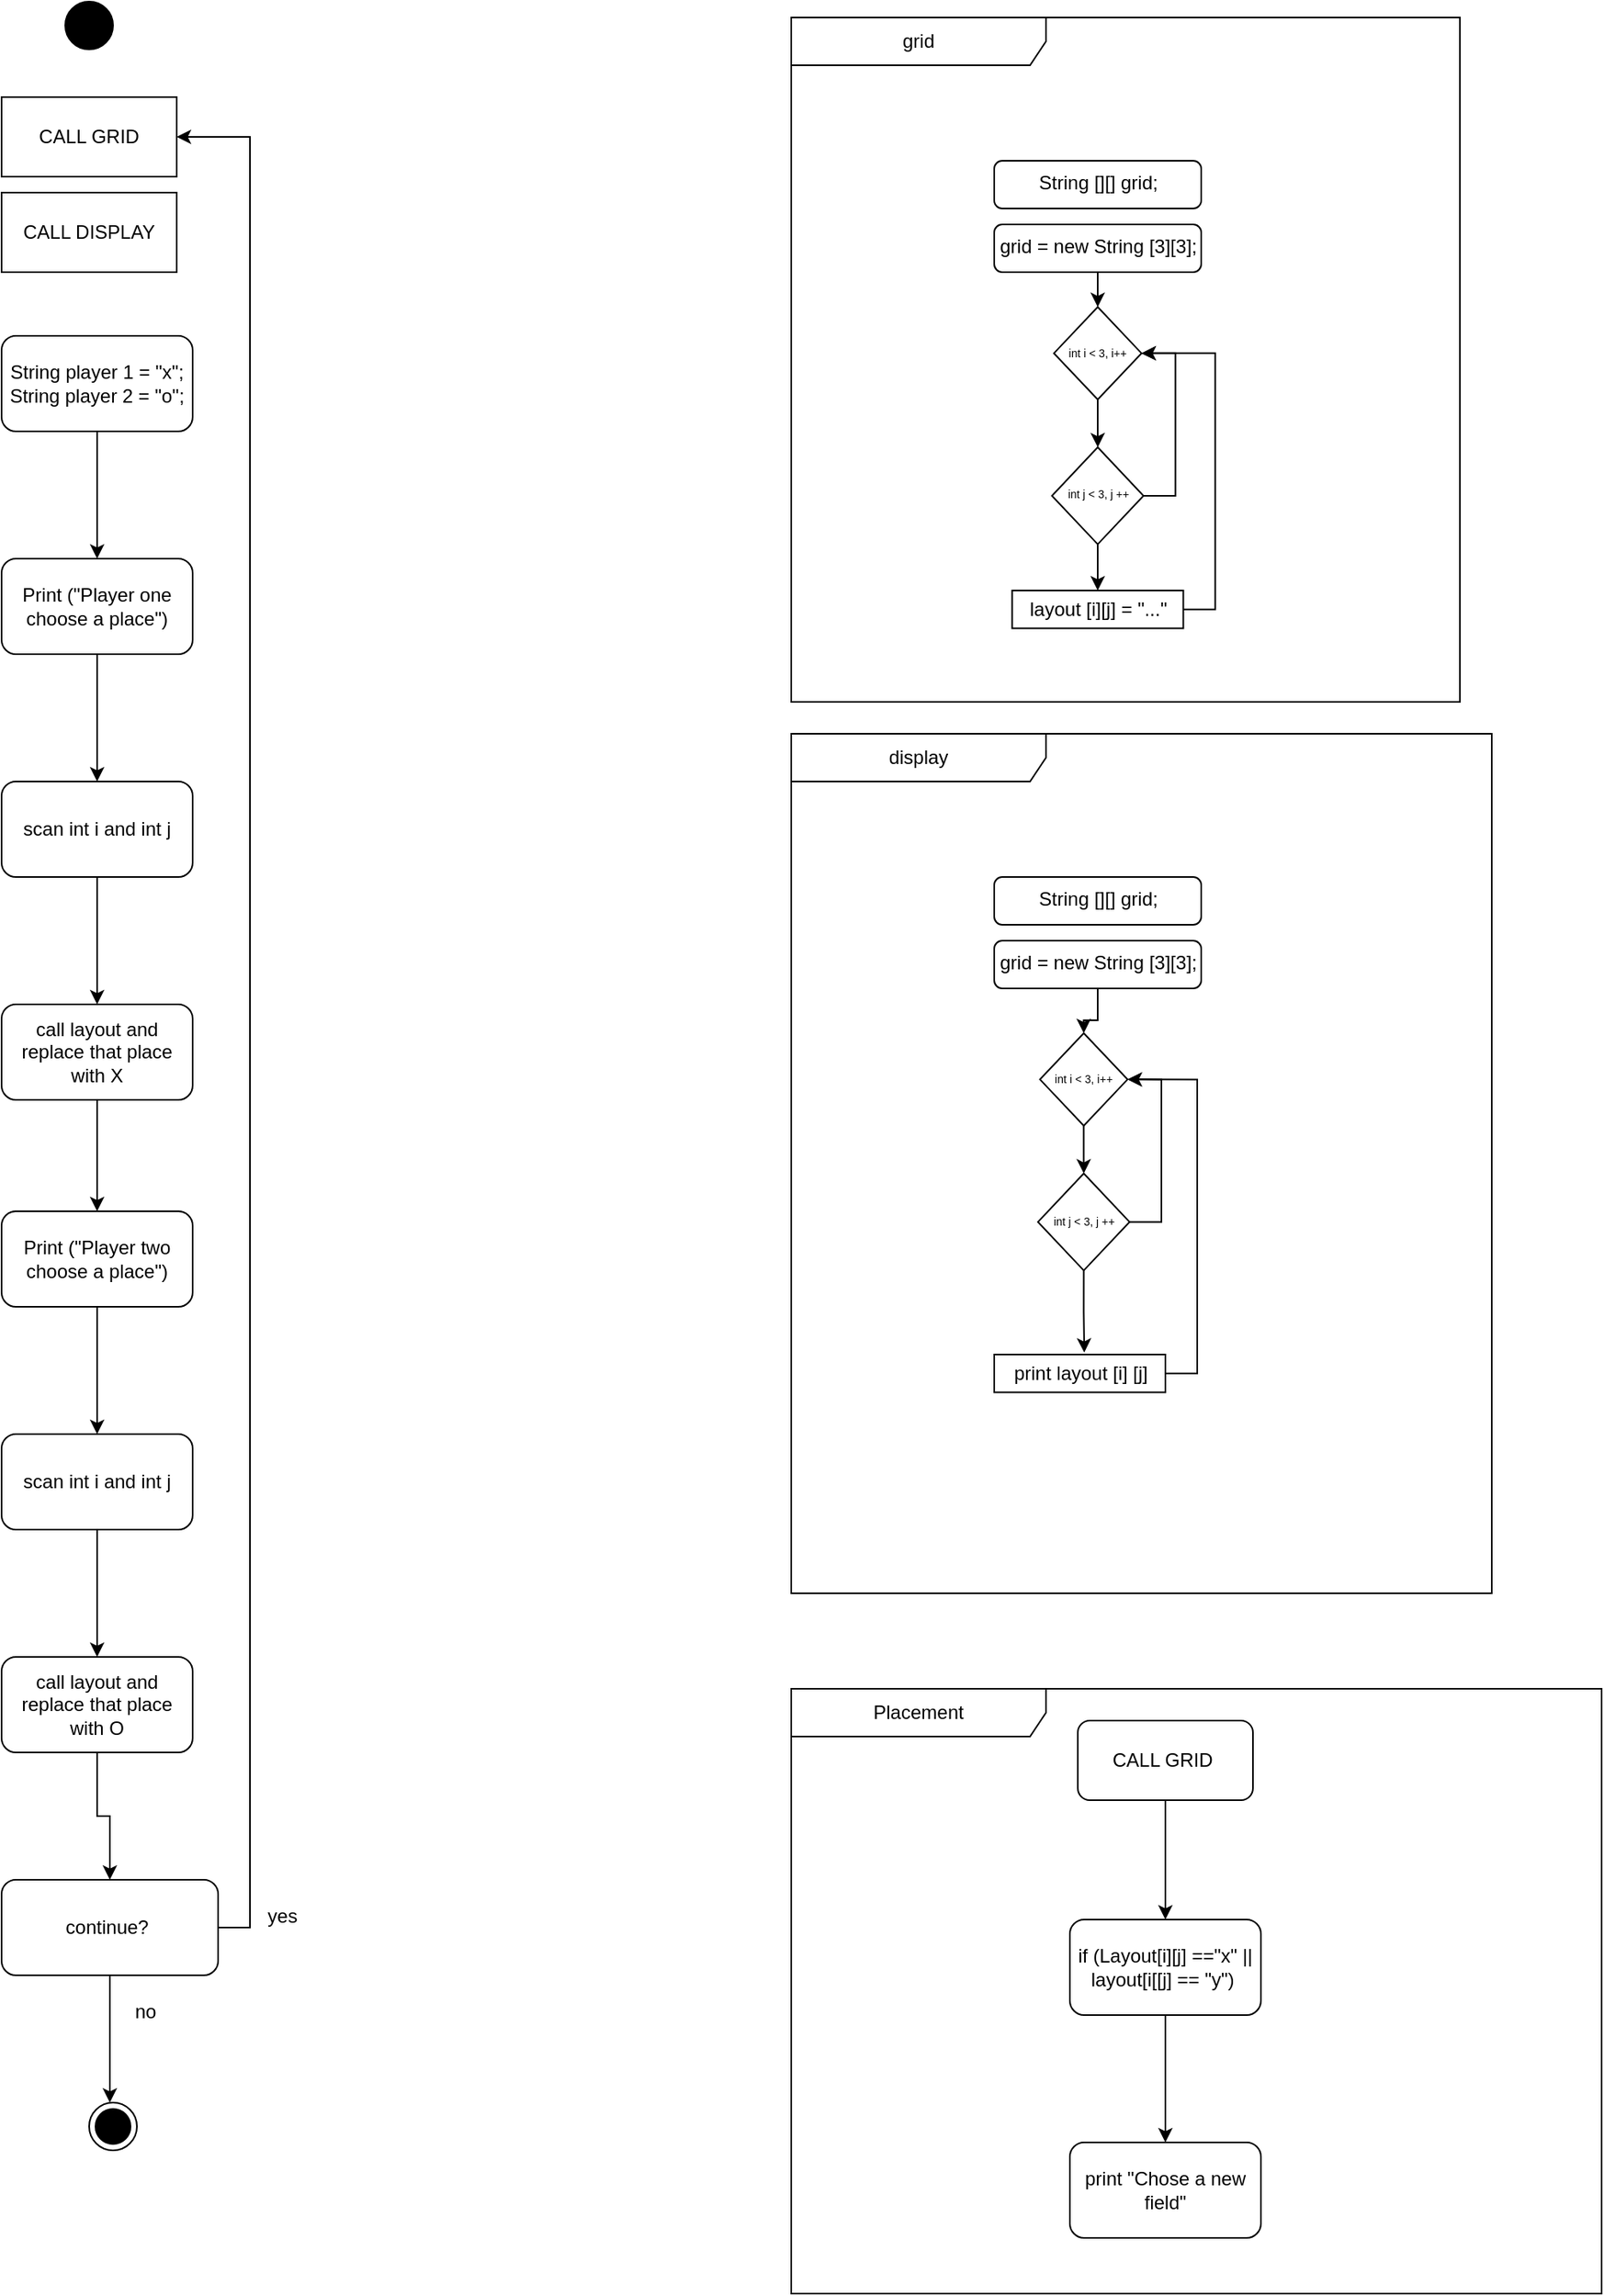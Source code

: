 <mxfile version="26.0.4">
  <diagram name="Page-1" id="_njR250KxawNv_KeZxcv">
    <mxGraphModel dx="1050" dy="537" grid="1" gridSize="10" guides="1" tooltips="1" connect="1" arrows="1" fold="1" page="1" pageScale="1" pageWidth="827" pageHeight="1169" math="0" shadow="0">
      <root>
        <mxCell id="0" />
        <mxCell id="1" parent="0" />
        <mxCell id="DI7ByeCIr9uxBluGpbQm-1" value="" style="ellipse;fillColor=strokeColor;html=1;" vertex="1" parent="1">
          <mxGeometry x="384" y="20" width="30" height="30" as="geometry" />
        </mxCell>
        <mxCell id="DI7ByeCIr9uxBluGpbQm-2" value="grid" style="shape=umlFrame;whiteSpace=wrap;html=1;pointerEvents=0;recursiveResize=0;container=1;collapsible=0;width=160;" vertex="1" parent="1">
          <mxGeometry x="840" y="30" width="420" height="430" as="geometry" />
        </mxCell>
        <mxCell id="DI7ByeCIr9uxBluGpbQm-5" value="String [][] grid;" style="html=1;align=center;verticalAlign=top;rounded=1;absoluteArcSize=1;arcSize=10;dashed=0;whiteSpace=wrap;" vertex="1" parent="DI7ByeCIr9uxBluGpbQm-2">
          <mxGeometry x="127.5" y="90" width="130" height="30" as="geometry" />
        </mxCell>
        <mxCell id="DI7ByeCIr9uxBluGpbQm-13" style="edgeStyle=orthogonalEdgeStyle;rounded=0;orthogonalLoop=1;jettySize=auto;html=1;entryX=0.5;entryY=0;entryDx=0;entryDy=0;" edge="1" parent="DI7ByeCIr9uxBluGpbQm-2" source="DI7ByeCIr9uxBluGpbQm-6" target="DI7ByeCIr9uxBluGpbQm-7">
          <mxGeometry relative="1" as="geometry" />
        </mxCell>
        <mxCell id="DI7ByeCIr9uxBluGpbQm-6" value="grid = new String [3][3];" style="html=1;align=center;verticalAlign=top;rounded=1;absoluteArcSize=1;arcSize=10;dashed=0;whiteSpace=wrap;" vertex="1" parent="DI7ByeCIr9uxBluGpbQm-2">
          <mxGeometry x="127.5" y="130" width="130" height="30" as="geometry" />
        </mxCell>
        <mxCell id="DI7ByeCIr9uxBluGpbQm-24" value="" style="edgeStyle=orthogonalEdgeStyle;rounded=0;orthogonalLoop=1;jettySize=auto;html=1;" edge="1" parent="DI7ByeCIr9uxBluGpbQm-2" source="DI7ByeCIr9uxBluGpbQm-7" target="DI7ByeCIr9uxBluGpbQm-23">
          <mxGeometry relative="1" as="geometry" />
        </mxCell>
        <mxCell id="DI7ByeCIr9uxBluGpbQm-7" value="int i &lt; 3, i++" style="rhombus;fontSize=7;" vertex="1" parent="DI7ByeCIr9uxBluGpbQm-2">
          <mxGeometry x="165" y="181.88" width="55" height="58.12" as="geometry" />
        </mxCell>
        <mxCell id="DI7ByeCIr9uxBluGpbQm-26" style="edgeStyle=orthogonalEdgeStyle;rounded=0;orthogonalLoop=1;jettySize=auto;html=1;exitX=1;exitY=0.5;exitDx=0;exitDy=0;entryX=1;entryY=0.5;entryDx=0;entryDy=0;" edge="1" parent="DI7ByeCIr9uxBluGpbQm-2" source="DI7ByeCIr9uxBluGpbQm-23" target="DI7ByeCIr9uxBluGpbQm-7">
          <mxGeometry relative="1" as="geometry" />
        </mxCell>
        <mxCell id="DI7ByeCIr9uxBluGpbQm-23" value="int j &amp;lt; 3, j ++" style="rhombus;whiteSpace=wrap;html=1;fontSize=7;" vertex="1" parent="DI7ByeCIr9uxBluGpbQm-2">
          <mxGeometry x="163.75" y="270" width="57.5" height="60.94" as="geometry" />
        </mxCell>
        <mxCell id="DI7ByeCIr9uxBluGpbQm-29" style="edgeStyle=orthogonalEdgeStyle;rounded=0;orthogonalLoop=1;jettySize=auto;html=1;exitX=1;exitY=0.5;exitDx=0;exitDy=0;entryX=1;entryY=0.5;entryDx=0;entryDy=0;" edge="1" parent="DI7ByeCIr9uxBluGpbQm-2" source="DI7ByeCIr9uxBluGpbQm-9" target="DI7ByeCIr9uxBluGpbQm-7">
          <mxGeometry relative="1" as="geometry" />
        </mxCell>
        <mxCell id="DI7ByeCIr9uxBluGpbQm-9" value="layout [i][j] = &quot;...&quot;" style="whiteSpace=wrap;html=1;" vertex="1" parent="DI7ByeCIr9uxBluGpbQm-2">
          <mxGeometry x="138.75" y="360" width="107.5" height="23.75" as="geometry" />
        </mxCell>
        <mxCell id="DI7ByeCIr9uxBluGpbQm-25" style="edgeStyle=orthogonalEdgeStyle;rounded=0;orthogonalLoop=1;jettySize=auto;html=1;exitX=0.5;exitY=1;exitDx=0;exitDy=0;entryX=0.5;entryY=0;entryDx=0;entryDy=0;" edge="1" parent="DI7ByeCIr9uxBluGpbQm-2" source="DI7ByeCIr9uxBluGpbQm-23" target="DI7ByeCIr9uxBluGpbQm-9">
          <mxGeometry relative="1" as="geometry" />
        </mxCell>
        <mxCell id="DI7ByeCIr9uxBluGpbQm-14" value="display" style="shape=umlFrame;whiteSpace=wrap;html=1;pointerEvents=0;recursiveResize=0;container=1;collapsible=0;width=160;" vertex="1" parent="1">
          <mxGeometry x="840" y="480" width="440" height="540" as="geometry" />
        </mxCell>
        <mxCell id="DI7ByeCIr9uxBluGpbQm-16" value="String [][] grid;" style="html=1;align=center;verticalAlign=top;rounded=1;absoluteArcSize=1;arcSize=10;dashed=0;whiteSpace=wrap;" vertex="1" parent="DI7ByeCIr9uxBluGpbQm-14">
          <mxGeometry x="127.5" y="90" width="130" height="30" as="geometry" />
        </mxCell>
        <mxCell id="DI7ByeCIr9uxBluGpbQm-38" style="edgeStyle=orthogonalEdgeStyle;rounded=0;orthogonalLoop=1;jettySize=auto;html=1;entryX=0.5;entryY=0;entryDx=0;entryDy=0;" edge="1" parent="DI7ByeCIr9uxBluGpbQm-14" source="DI7ByeCIr9uxBluGpbQm-18" target="DI7ByeCIr9uxBluGpbQm-31">
          <mxGeometry relative="1" as="geometry" />
        </mxCell>
        <mxCell id="DI7ByeCIr9uxBluGpbQm-18" value="grid = new String [3][3];" style="html=1;align=center;verticalAlign=top;rounded=1;absoluteArcSize=1;arcSize=10;dashed=0;whiteSpace=wrap;" vertex="1" parent="DI7ByeCIr9uxBluGpbQm-14">
          <mxGeometry x="127.5" y="130" width="130" height="30" as="geometry" />
        </mxCell>
        <mxCell id="DI7ByeCIr9uxBluGpbQm-30" value="" style="edgeStyle=orthogonalEdgeStyle;rounded=0;orthogonalLoop=1;jettySize=auto;html=1;" edge="1" parent="DI7ByeCIr9uxBluGpbQm-14" source="DI7ByeCIr9uxBluGpbQm-31" target="DI7ByeCIr9uxBluGpbQm-33">
          <mxGeometry relative="1" as="geometry" />
        </mxCell>
        <mxCell id="DI7ByeCIr9uxBluGpbQm-31" value="int i &lt; 3, i++" style="rhombus;fontSize=7;" vertex="1" parent="DI7ByeCIr9uxBluGpbQm-14">
          <mxGeometry x="156.23" y="188.12" width="55" height="58.12" as="geometry" />
        </mxCell>
        <mxCell id="DI7ByeCIr9uxBluGpbQm-32" style="edgeStyle=orthogonalEdgeStyle;rounded=0;orthogonalLoop=1;jettySize=auto;html=1;exitX=1;exitY=0.5;exitDx=0;exitDy=0;entryX=1;entryY=0.5;entryDx=0;entryDy=0;" edge="1" parent="DI7ByeCIr9uxBluGpbQm-14" source="DI7ByeCIr9uxBluGpbQm-33" target="DI7ByeCIr9uxBluGpbQm-31">
          <mxGeometry relative="1" as="geometry" />
        </mxCell>
        <mxCell id="DI7ByeCIr9uxBluGpbQm-33" value="int j &amp;lt; 3, j ++" style="rhombus;whiteSpace=wrap;html=1;fontSize=7;" vertex="1" parent="DI7ByeCIr9uxBluGpbQm-14">
          <mxGeometry x="154.98" y="276.24" width="57.5" height="60.94" as="geometry" />
        </mxCell>
        <mxCell id="DI7ByeCIr9uxBluGpbQm-34" style="edgeStyle=orthogonalEdgeStyle;rounded=0;orthogonalLoop=1;jettySize=auto;html=1;exitX=1;exitY=0.5;exitDx=0;exitDy=0;entryX=1;entryY=0.5;entryDx=0;entryDy=0;" edge="1" parent="DI7ByeCIr9uxBluGpbQm-14" source="DI7ByeCIr9uxBluGpbQm-35" target="DI7ByeCIr9uxBluGpbQm-31">
          <mxGeometry relative="1" as="geometry">
            <mxPoint x="237.48" y="378.115" as="sourcePoint" />
          </mxGeometry>
        </mxCell>
        <mxCell id="DI7ByeCIr9uxBluGpbQm-36" style="edgeStyle=orthogonalEdgeStyle;rounded=0;orthogonalLoop=1;jettySize=auto;html=1;exitX=0.5;exitY=1;exitDx=0;exitDy=0;entryX=0.526;entryY=-0.052;entryDx=0;entryDy=0;entryPerimeter=0;" edge="1" parent="DI7ByeCIr9uxBluGpbQm-14" source="DI7ByeCIr9uxBluGpbQm-33" target="DI7ByeCIr9uxBluGpbQm-35">
          <mxGeometry relative="1" as="geometry">
            <mxPoint x="183.73" y="366.24" as="targetPoint" />
          </mxGeometry>
        </mxCell>
        <mxCell id="DI7ByeCIr9uxBluGpbQm-35" value="print layout [i] [j]" style="whiteSpace=wrap;html=1;" vertex="1" parent="DI7ByeCIr9uxBluGpbQm-14">
          <mxGeometry x="127.5" y="390" width="107.5" height="23.75" as="geometry" />
        </mxCell>
        <mxCell id="DI7ByeCIr9uxBluGpbQm-43" value="CALL GRID" style="html=1;whiteSpace=wrap;" vertex="1" parent="1">
          <mxGeometry x="344" y="80" width="110" height="50" as="geometry" />
        </mxCell>
        <mxCell id="DI7ByeCIr9uxBluGpbQm-44" value="CALL DISPLAY" style="html=1;whiteSpace=wrap;" vertex="1" parent="1">
          <mxGeometry x="344" y="140" width="110" height="50" as="geometry" />
        </mxCell>
        <mxCell id="DI7ByeCIr9uxBluGpbQm-49" value="" style="edgeStyle=orthogonalEdgeStyle;rounded=0;orthogonalLoop=1;jettySize=auto;html=1;" edge="1" parent="1" source="DI7ByeCIr9uxBluGpbQm-47" target="DI7ByeCIr9uxBluGpbQm-48">
          <mxGeometry relative="1" as="geometry" />
        </mxCell>
        <mxCell id="DI7ByeCIr9uxBluGpbQm-47" value="String player 1 = &quot;x&quot;;&lt;div&gt;String player 2 = &quot;o&quot;;&lt;/div&gt;" style="rounded=1;whiteSpace=wrap;html=1;" vertex="1" parent="1">
          <mxGeometry x="344" y="230" width="120" height="60" as="geometry" />
        </mxCell>
        <mxCell id="DI7ByeCIr9uxBluGpbQm-51" value="" style="edgeStyle=orthogonalEdgeStyle;rounded=0;orthogonalLoop=1;jettySize=auto;html=1;" edge="1" parent="1" source="DI7ByeCIr9uxBluGpbQm-48" target="DI7ByeCIr9uxBluGpbQm-50">
          <mxGeometry relative="1" as="geometry" />
        </mxCell>
        <mxCell id="DI7ByeCIr9uxBluGpbQm-48" value="Print (&quot;Player one choose a place&quot;)" style="whiteSpace=wrap;html=1;rounded=1;" vertex="1" parent="1">
          <mxGeometry x="344" y="370" width="120" height="60" as="geometry" />
        </mxCell>
        <mxCell id="DI7ByeCIr9uxBluGpbQm-53" value="" style="edgeStyle=orthogonalEdgeStyle;rounded=0;orthogonalLoop=1;jettySize=auto;html=1;" edge="1" parent="1" source="DI7ByeCIr9uxBluGpbQm-50" target="DI7ByeCIr9uxBluGpbQm-52">
          <mxGeometry relative="1" as="geometry" />
        </mxCell>
        <mxCell id="DI7ByeCIr9uxBluGpbQm-50" value="scan int i and int j" style="whiteSpace=wrap;html=1;rounded=1;" vertex="1" parent="1">
          <mxGeometry x="344" y="510" width="120" height="60" as="geometry" />
        </mxCell>
        <mxCell id="DI7ByeCIr9uxBluGpbQm-59" style="edgeStyle=orthogonalEdgeStyle;rounded=0;orthogonalLoop=1;jettySize=auto;html=1;exitX=0.5;exitY=1;exitDx=0;exitDy=0;entryX=0.5;entryY=0;entryDx=0;entryDy=0;" edge="1" parent="1" source="DI7ByeCIr9uxBluGpbQm-52" target="DI7ByeCIr9uxBluGpbQm-55">
          <mxGeometry relative="1" as="geometry" />
        </mxCell>
        <mxCell id="DI7ByeCIr9uxBluGpbQm-52" value="call layout and replace that place with X" style="whiteSpace=wrap;html=1;rounded=1;" vertex="1" parent="1">
          <mxGeometry x="344" y="650" width="120" height="60" as="geometry" />
        </mxCell>
        <mxCell id="DI7ByeCIr9uxBluGpbQm-54" value="" style="edgeStyle=orthogonalEdgeStyle;rounded=0;orthogonalLoop=1;jettySize=auto;html=1;" edge="1" parent="1" source="DI7ByeCIr9uxBluGpbQm-55" target="DI7ByeCIr9uxBluGpbQm-57">
          <mxGeometry relative="1" as="geometry" />
        </mxCell>
        <mxCell id="DI7ByeCIr9uxBluGpbQm-55" value="Print (&quot;Player two choose a place&quot;)" style="whiteSpace=wrap;html=1;rounded=1;" vertex="1" parent="1">
          <mxGeometry x="344" y="780" width="120" height="60" as="geometry" />
        </mxCell>
        <mxCell id="DI7ByeCIr9uxBluGpbQm-56" value="" style="edgeStyle=orthogonalEdgeStyle;rounded=0;orthogonalLoop=1;jettySize=auto;html=1;" edge="1" parent="1" source="DI7ByeCIr9uxBluGpbQm-57" target="DI7ByeCIr9uxBluGpbQm-58">
          <mxGeometry relative="1" as="geometry" />
        </mxCell>
        <mxCell id="DI7ByeCIr9uxBluGpbQm-57" value="scan int i and int j" style="whiteSpace=wrap;html=1;rounded=1;" vertex="1" parent="1">
          <mxGeometry x="344" y="920" width="120" height="60" as="geometry" />
        </mxCell>
        <mxCell id="DI7ByeCIr9uxBluGpbQm-61" value="" style="edgeStyle=orthogonalEdgeStyle;rounded=0;orthogonalLoop=1;jettySize=auto;html=1;" edge="1" parent="1" source="DI7ByeCIr9uxBluGpbQm-58" target="DI7ByeCIr9uxBluGpbQm-60">
          <mxGeometry relative="1" as="geometry" />
        </mxCell>
        <mxCell id="DI7ByeCIr9uxBluGpbQm-58" value="call layout and replace that place with O" style="whiteSpace=wrap;html=1;rounded=1;" vertex="1" parent="1">
          <mxGeometry x="344" y="1060" width="120" height="60" as="geometry" />
        </mxCell>
        <mxCell id="DI7ByeCIr9uxBluGpbQm-62" style="edgeStyle=orthogonalEdgeStyle;rounded=0;orthogonalLoop=1;jettySize=auto;html=1;exitX=1;exitY=0.5;exitDx=0;exitDy=0;entryX=1;entryY=0.5;entryDx=0;entryDy=0;" edge="1" parent="1" source="DI7ByeCIr9uxBluGpbQm-60" target="DI7ByeCIr9uxBluGpbQm-43">
          <mxGeometry relative="1" as="geometry" />
        </mxCell>
        <mxCell id="DI7ByeCIr9uxBluGpbQm-64" style="edgeStyle=orthogonalEdgeStyle;rounded=0;orthogonalLoop=1;jettySize=auto;html=1;exitX=0.5;exitY=1;exitDx=0;exitDy=0;" edge="1" parent="1" source="DI7ByeCIr9uxBluGpbQm-60">
          <mxGeometry relative="1" as="geometry">
            <mxPoint x="412" y="1340" as="targetPoint" />
          </mxGeometry>
        </mxCell>
        <mxCell id="DI7ByeCIr9uxBluGpbQm-60" value="continue?&amp;nbsp;" style="whiteSpace=wrap;html=1;rounded=1;" vertex="1" parent="1">
          <mxGeometry x="344" y="1200" width="136" height="60" as="geometry" />
        </mxCell>
        <mxCell id="DI7ByeCIr9uxBluGpbQm-63" value="yes" style="text;html=1;align=center;verticalAlign=middle;resizable=0;points=[];autosize=1;strokeColor=none;fillColor=none;" vertex="1" parent="1">
          <mxGeometry x="500" y="1208" width="40" height="30" as="geometry" />
        </mxCell>
        <mxCell id="DI7ByeCIr9uxBluGpbQm-66" value="" style="ellipse;html=1;shape=endState;fillColor=strokeColor;" vertex="1" parent="1">
          <mxGeometry x="399" y="1340" width="30" height="30" as="geometry" />
        </mxCell>
        <mxCell id="DI7ByeCIr9uxBluGpbQm-67" value="no" style="text;html=1;align=center;verticalAlign=middle;resizable=0;points=[];autosize=1;strokeColor=none;fillColor=none;" vertex="1" parent="1">
          <mxGeometry x="414" y="1268" width="40" height="30" as="geometry" />
        </mxCell>
        <mxCell id="DI7ByeCIr9uxBluGpbQm-68" value="Placement" style="shape=umlFrame;whiteSpace=wrap;html=1;pointerEvents=0;recursiveResize=0;container=1;collapsible=0;width=160;" vertex="1" parent="1">
          <mxGeometry x="840" y="1080" width="509" height="380" as="geometry" />
        </mxCell>
        <mxCell id="DI7ByeCIr9uxBluGpbQm-73" value="" style="edgeStyle=orthogonalEdgeStyle;rounded=0;orthogonalLoop=1;jettySize=auto;html=1;" edge="1" parent="DI7ByeCIr9uxBluGpbQm-68" source="DI7ByeCIr9uxBluGpbQm-71" target="DI7ByeCIr9uxBluGpbQm-72">
          <mxGeometry relative="1" as="geometry" />
        </mxCell>
        <mxCell id="DI7ByeCIr9uxBluGpbQm-71" value="CALL GRID&amp;nbsp;" style="rounded=1;whiteSpace=wrap;html=1;" vertex="1" parent="DI7ByeCIr9uxBluGpbQm-68">
          <mxGeometry x="180" y="20" width="110" height="50" as="geometry" />
        </mxCell>
        <mxCell id="DI7ByeCIr9uxBluGpbQm-75" value="" style="edgeStyle=orthogonalEdgeStyle;rounded=0;orthogonalLoop=1;jettySize=auto;html=1;" edge="1" parent="DI7ByeCIr9uxBluGpbQm-68" source="DI7ByeCIr9uxBluGpbQm-72" target="DI7ByeCIr9uxBluGpbQm-74">
          <mxGeometry relative="1" as="geometry" />
        </mxCell>
        <mxCell id="DI7ByeCIr9uxBluGpbQm-72" value="if (Layout[i][j] ==&quot;x&quot; || layout[i[[j] == &quot;y&quot;)&amp;nbsp;" style="whiteSpace=wrap;html=1;rounded=1;" vertex="1" parent="DI7ByeCIr9uxBluGpbQm-68">
          <mxGeometry x="175" y="145" width="120" height="60" as="geometry" />
        </mxCell>
        <mxCell id="DI7ByeCIr9uxBluGpbQm-74" value="print &quot;Chose a new field&quot;" style="whiteSpace=wrap;html=1;rounded=1;" vertex="1" parent="DI7ByeCIr9uxBluGpbQm-68">
          <mxGeometry x="175" y="285" width="120" height="60" as="geometry" />
        </mxCell>
      </root>
    </mxGraphModel>
  </diagram>
</mxfile>
